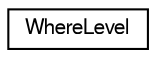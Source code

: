 digraph "Graphical Class Hierarchy"
{
  edge [fontname="FreeSans",fontsize="10",labelfontname="FreeSans",labelfontsize="10"];
  node [fontname="FreeSans",fontsize="10",shape=record];
  rankdir="LR";
  Node0 [label="WhereLevel",height=0.2,width=0.4,color="black", fillcolor="white", style="filled",URL="$structWhereLevel.html"];
}
